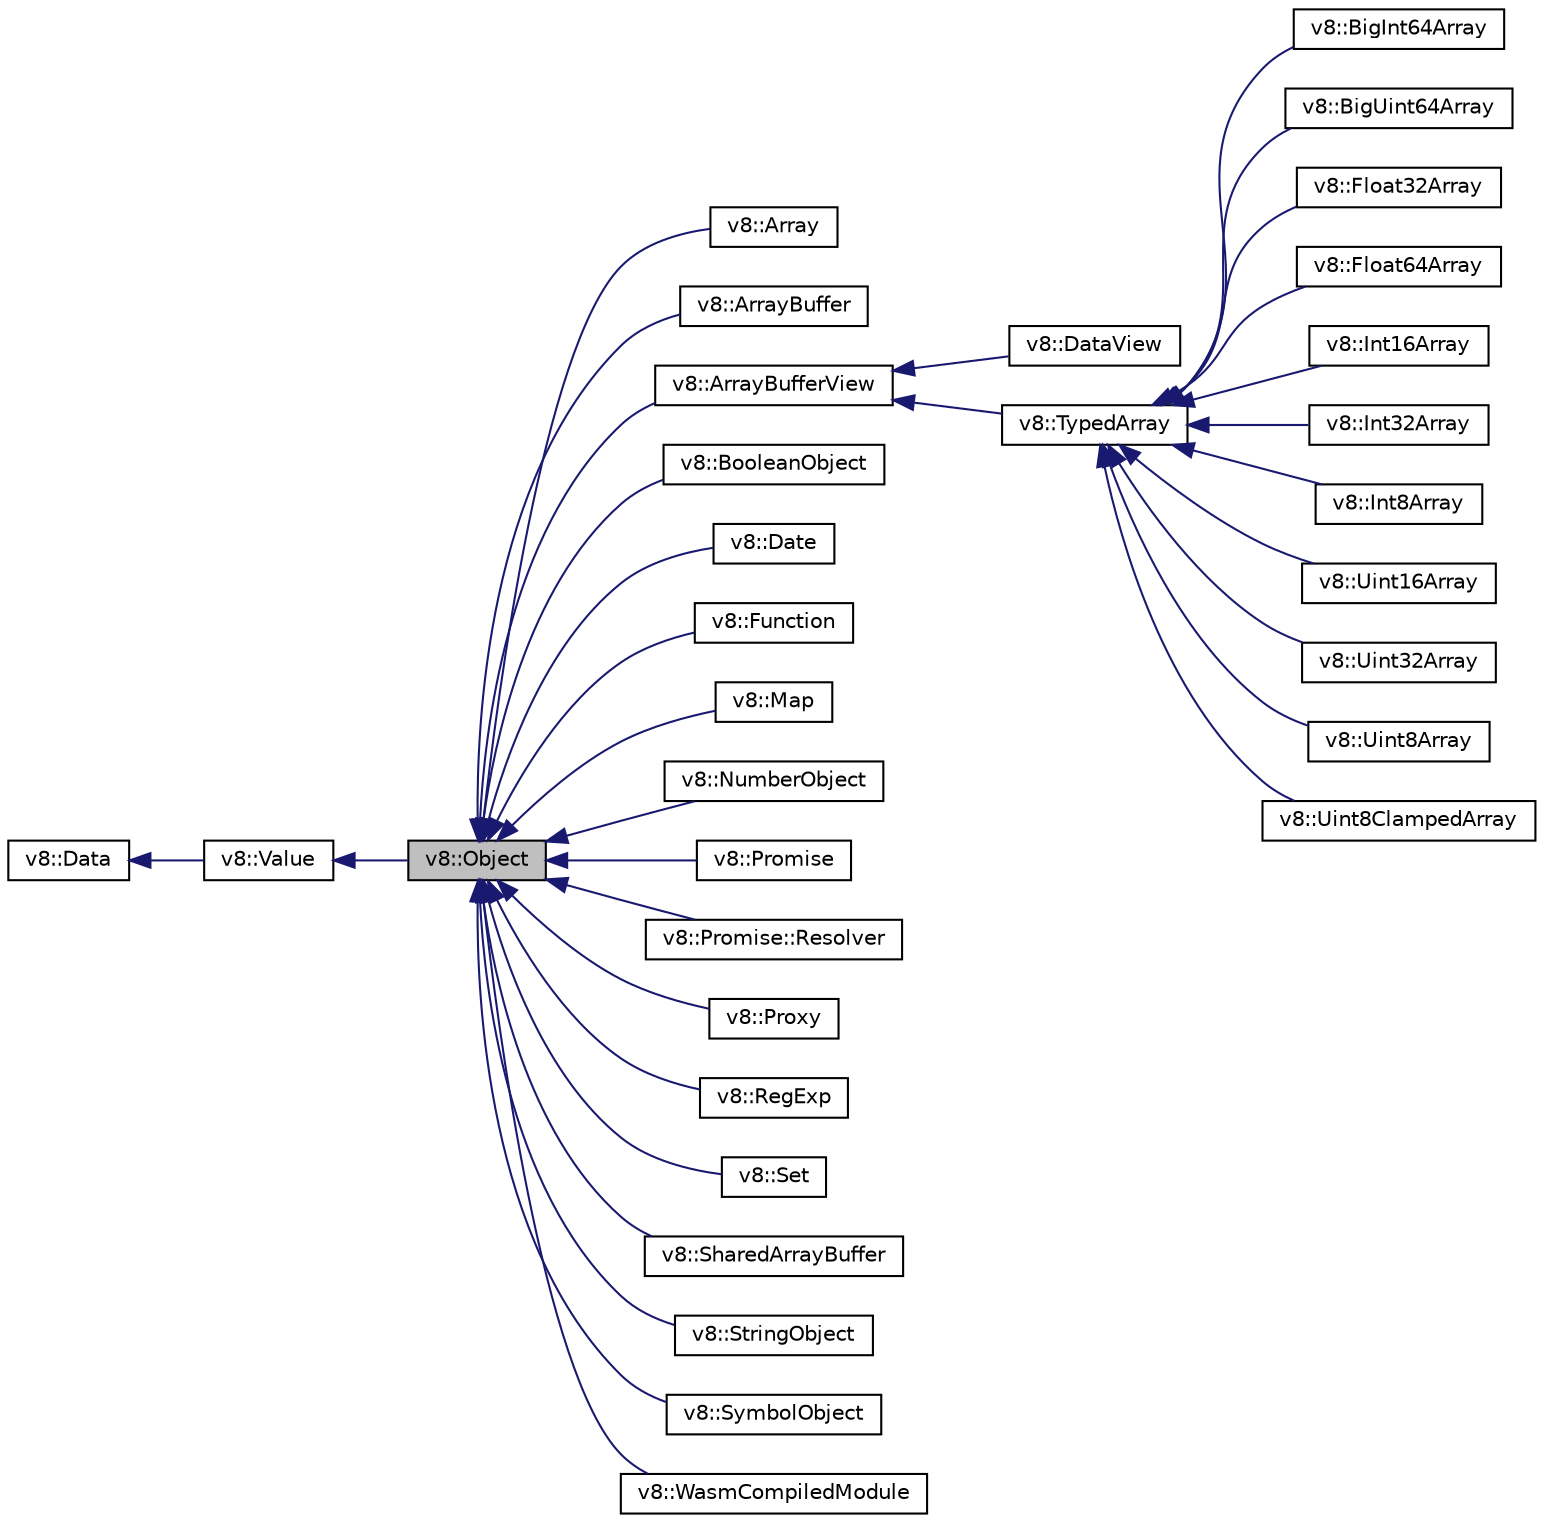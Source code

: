 digraph "v8::Object"
{
  edge [fontname="Helvetica",fontsize="10",labelfontname="Helvetica",labelfontsize="10"];
  node [fontname="Helvetica",fontsize="10",shape=record];
  rankdir="LR";
  Node1 [label="v8::Object",height=0.2,width=0.4,color="black", fillcolor="grey75", style="filled", fontcolor="black"];
  Node2 -> Node1 [dir="back",color="midnightblue",fontsize="10",style="solid",fontname="Helvetica"];
  Node2 [label="v8::Value",height=0.2,width=0.4,color="black", fillcolor="white", style="filled",URL="$classv8_1_1Value.html"];
  Node3 -> Node2 [dir="back",color="midnightblue",fontsize="10",style="solid",fontname="Helvetica"];
  Node3 [label="v8::Data",height=0.2,width=0.4,color="black", fillcolor="white", style="filled",URL="$classv8_1_1Data.html"];
  Node1 -> Node4 [dir="back",color="midnightblue",fontsize="10",style="solid",fontname="Helvetica"];
  Node4 [label="v8::Array",height=0.2,width=0.4,color="black", fillcolor="white", style="filled",URL="$classv8_1_1Array.html"];
  Node1 -> Node5 [dir="back",color="midnightblue",fontsize="10",style="solid",fontname="Helvetica"];
  Node5 [label="v8::ArrayBuffer",height=0.2,width=0.4,color="black", fillcolor="white", style="filled",URL="$classv8_1_1ArrayBuffer.html"];
  Node1 -> Node6 [dir="back",color="midnightblue",fontsize="10",style="solid",fontname="Helvetica"];
  Node6 [label="v8::ArrayBufferView",height=0.2,width=0.4,color="black", fillcolor="white", style="filled",URL="$classv8_1_1ArrayBufferView.html"];
  Node6 -> Node7 [dir="back",color="midnightblue",fontsize="10",style="solid",fontname="Helvetica"];
  Node7 [label="v8::DataView",height=0.2,width=0.4,color="black", fillcolor="white", style="filled",URL="$classv8_1_1DataView.html"];
  Node6 -> Node8 [dir="back",color="midnightblue",fontsize="10",style="solid",fontname="Helvetica"];
  Node8 [label="v8::TypedArray",height=0.2,width=0.4,color="black", fillcolor="white", style="filled",URL="$classv8_1_1TypedArray.html"];
  Node8 -> Node9 [dir="back",color="midnightblue",fontsize="10",style="solid",fontname="Helvetica"];
  Node9 [label="v8::BigInt64Array",height=0.2,width=0.4,color="black", fillcolor="white", style="filled",URL="$classv8_1_1BigInt64Array.html"];
  Node8 -> Node10 [dir="back",color="midnightblue",fontsize="10",style="solid",fontname="Helvetica"];
  Node10 [label="v8::BigUint64Array",height=0.2,width=0.4,color="black", fillcolor="white", style="filled",URL="$classv8_1_1BigUint64Array.html"];
  Node8 -> Node11 [dir="back",color="midnightblue",fontsize="10",style="solid",fontname="Helvetica"];
  Node11 [label="v8::Float32Array",height=0.2,width=0.4,color="black", fillcolor="white", style="filled",URL="$classv8_1_1Float32Array.html"];
  Node8 -> Node12 [dir="back",color="midnightblue",fontsize="10",style="solid",fontname="Helvetica"];
  Node12 [label="v8::Float64Array",height=0.2,width=0.4,color="black", fillcolor="white", style="filled",URL="$classv8_1_1Float64Array.html"];
  Node8 -> Node13 [dir="back",color="midnightblue",fontsize="10",style="solid",fontname="Helvetica"];
  Node13 [label="v8::Int16Array",height=0.2,width=0.4,color="black", fillcolor="white", style="filled",URL="$classv8_1_1Int16Array.html"];
  Node8 -> Node14 [dir="back",color="midnightblue",fontsize="10",style="solid",fontname="Helvetica"];
  Node14 [label="v8::Int32Array",height=0.2,width=0.4,color="black", fillcolor="white", style="filled",URL="$classv8_1_1Int32Array.html"];
  Node8 -> Node15 [dir="back",color="midnightblue",fontsize="10",style="solid",fontname="Helvetica"];
  Node15 [label="v8::Int8Array",height=0.2,width=0.4,color="black", fillcolor="white", style="filled",URL="$classv8_1_1Int8Array.html"];
  Node8 -> Node16 [dir="back",color="midnightblue",fontsize="10",style="solid",fontname="Helvetica"];
  Node16 [label="v8::Uint16Array",height=0.2,width=0.4,color="black", fillcolor="white", style="filled",URL="$classv8_1_1Uint16Array.html"];
  Node8 -> Node17 [dir="back",color="midnightblue",fontsize="10",style="solid",fontname="Helvetica"];
  Node17 [label="v8::Uint32Array",height=0.2,width=0.4,color="black", fillcolor="white", style="filled",URL="$classv8_1_1Uint32Array.html"];
  Node8 -> Node18 [dir="back",color="midnightblue",fontsize="10",style="solid",fontname="Helvetica"];
  Node18 [label="v8::Uint8Array",height=0.2,width=0.4,color="black", fillcolor="white", style="filled",URL="$classv8_1_1Uint8Array.html"];
  Node8 -> Node19 [dir="back",color="midnightblue",fontsize="10",style="solid",fontname="Helvetica"];
  Node19 [label="v8::Uint8ClampedArray",height=0.2,width=0.4,color="black", fillcolor="white", style="filled",URL="$classv8_1_1Uint8ClampedArray.html"];
  Node1 -> Node20 [dir="back",color="midnightblue",fontsize="10",style="solid",fontname="Helvetica"];
  Node20 [label="v8::BooleanObject",height=0.2,width=0.4,color="black", fillcolor="white", style="filled",URL="$classv8_1_1BooleanObject.html"];
  Node1 -> Node21 [dir="back",color="midnightblue",fontsize="10",style="solid",fontname="Helvetica"];
  Node21 [label="v8::Date",height=0.2,width=0.4,color="black", fillcolor="white", style="filled",URL="$classv8_1_1Date.html"];
  Node1 -> Node22 [dir="back",color="midnightblue",fontsize="10",style="solid",fontname="Helvetica"];
  Node22 [label="v8::Function",height=0.2,width=0.4,color="black", fillcolor="white", style="filled",URL="$classv8_1_1Function.html"];
  Node1 -> Node23 [dir="back",color="midnightblue",fontsize="10",style="solid",fontname="Helvetica"];
  Node23 [label="v8::Map",height=0.2,width=0.4,color="black", fillcolor="white", style="filled",URL="$classv8_1_1Map.html"];
  Node1 -> Node24 [dir="back",color="midnightblue",fontsize="10",style="solid",fontname="Helvetica"];
  Node24 [label="v8::NumberObject",height=0.2,width=0.4,color="black", fillcolor="white", style="filled",URL="$classv8_1_1NumberObject.html"];
  Node1 -> Node25 [dir="back",color="midnightblue",fontsize="10",style="solid",fontname="Helvetica"];
  Node25 [label="v8::Promise",height=0.2,width=0.4,color="black", fillcolor="white", style="filled",URL="$classv8_1_1Promise.html"];
  Node1 -> Node26 [dir="back",color="midnightblue",fontsize="10",style="solid",fontname="Helvetica"];
  Node26 [label="v8::Promise::Resolver",height=0.2,width=0.4,color="black", fillcolor="white", style="filled",URL="$classv8_1_1Promise_1_1Resolver.html"];
  Node1 -> Node27 [dir="back",color="midnightblue",fontsize="10",style="solid",fontname="Helvetica"];
  Node27 [label="v8::Proxy",height=0.2,width=0.4,color="black", fillcolor="white", style="filled",URL="$classv8_1_1Proxy.html"];
  Node1 -> Node28 [dir="back",color="midnightblue",fontsize="10",style="solid",fontname="Helvetica"];
  Node28 [label="v8::RegExp",height=0.2,width=0.4,color="black", fillcolor="white", style="filled",URL="$classv8_1_1RegExp.html"];
  Node1 -> Node29 [dir="back",color="midnightblue",fontsize="10",style="solid",fontname="Helvetica"];
  Node29 [label="v8::Set",height=0.2,width=0.4,color="black", fillcolor="white", style="filled",URL="$classv8_1_1Set.html"];
  Node1 -> Node30 [dir="back",color="midnightblue",fontsize="10",style="solid",fontname="Helvetica"];
  Node30 [label="v8::SharedArrayBuffer",height=0.2,width=0.4,color="black", fillcolor="white", style="filled",URL="$classv8_1_1SharedArrayBuffer.html"];
  Node1 -> Node31 [dir="back",color="midnightblue",fontsize="10",style="solid",fontname="Helvetica"];
  Node31 [label="v8::StringObject",height=0.2,width=0.4,color="black", fillcolor="white", style="filled",URL="$classv8_1_1StringObject.html"];
  Node1 -> Node32 [dir="back",color="midnightblue",fontsize="10",style="solid",fontname="Helvetica"];
  Node32 [label="v8::SymbolObject",height=0.2,width=0.4,color="black", fillcolor="white", style="filled",URL="$classv8_1_1SymbolObject.html"];
  Node1 -> Node33 [dir="back",color="midnightblue",fontsize="10",style="solid",fontname="Helvetica"];
  Node33 [label="v8::WasmCompiledModule",height=0.2,width=0.4,color="black", fillcolor="white", style="filled",URL="$classv8_1_1WasmCompiledModule.html"];
}
